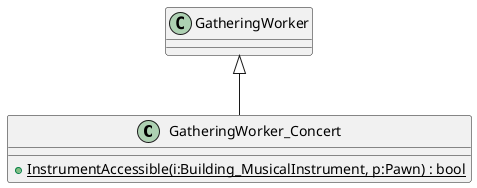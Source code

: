 @startuml
class GatheringWorker_Concert {
    + {static} InstrumentAccessible(i:Building_MusicalInstrument, p:Pawn) : bool
}
GatheringWorker <|-- GatheringWorker_Concert
@enduml
